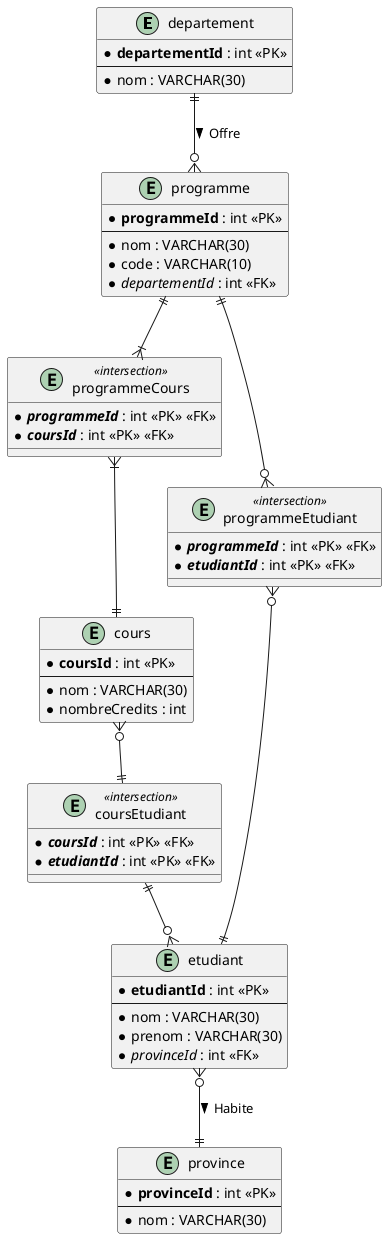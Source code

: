 @startuml exercice1_ERD_Physique

entity departement {
    * **departementId** : int << PK >>
    --
    * nom : VARCHAR(30) 
}

entity programme {
    * **programmeId** : int << PK >>
    --
    * nom : VARCHAR(30) 
    * code : VARCHAR(10) 
    * //departementId// : int << FK >>
}

entity programmeCours << intersection >> {
    * //**programmeId**// : int << PK >> << FK >>
    * //**coursId**// : int << PK >> << FK >>
}

entity cours {
    * **coursId** : int << PK >>
    --
    * nom : VARCHAR(30) 
    * nombreCredits : int 
}

entity coursEtudiant << intersection >> {
    * //**coursId**// : int << PK >> << FK >>
    * //**etudiantId**// : int << PK >> << FK >>
}

entity programmeEtudiant << intersection >> {
    * //**programmeId**// : int << PK >> << FK >>
    * //**etudiantId**// : int << PK >> << FK >>
}

entity etudiant {
    * **etudiantId** : int << PK >>
    --
    * nom : VARCHAR(30) 
    * prenom : VARCHAR(30) 
    * //provinceId// : int << FK >>
}

entity province {
    * **provinceId** : int <<PK>>
    --
    * nom : VARCHAR(30) 
}

departement ||--o{ programme : Offre >

' programme }|--|{ cours : Est composé >
programme ||--|{ programmeCours
programmeCours }|--|| cours
' programme }|--o{ etudiant : Est inscrit < 
programme ||--o{ programmeEtudiant
programmeEtudiant }o--|| etudiant
' cours }o--o{ etudiant : Est inscrit <
cours }o--|| coursEtudiant
coursEtudiant ||--o{ etudiant

etudiant }o--|| province : Habite >

@enduml